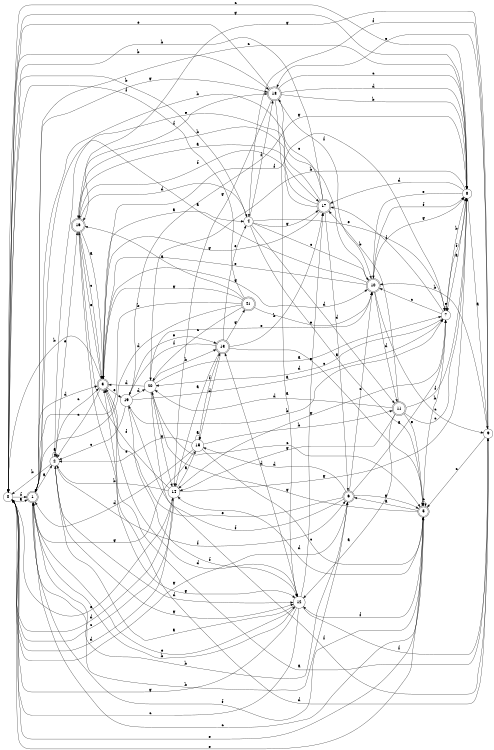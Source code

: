 digraph n18_1 {
__start0 [label="" shape="none"];

rankdir=LR;
size="8,5";

s0 [style="filled", color="black", fillcolor="white" shape="circle", label="0"];
s1 [style="rounded,filled", color="black", fillcolor="white" shape="doublecircle", label="1"];
s2 [style="filled", color="black", fillcolor="white" shape="circle", label="2"];
s3 [style="rounded,filled", color="black", fillcolor="white" shape="doublecircle", label="3"];
s4 [style="filled", color="black", fillcolor="white" shape="circle", label="4"];
s5 [style="rounded,filled", color="black", fillcolor="white" shape="doublecircle", label="5"];
s6 [style="rounded,filled", color="black", fillcolor="white" shape="doublecircle", label="6"];
s7 [style="filled", color="black", fillcolor="white" shape="circle", label="7"];
s8 [style="filled", color="black", fillcolor="white" shape="circle", label="8"];
s9 [style="filled", color="black", fillcolor="white" shape="circle", label="9"];
s10 [style="rounded,filled", color="black", fillcolor="white" shape="doublecircle", label="10"];
s11 [style="rounded,filled", color="black", fillcolor="white" shape="doublecircle", label="11"];
s12 [style="filled", color="black", fillcolor="white" shape="circle", label="12"];
s13 [style="rounded,filled", color="black", fillcolor="white" shape="doublecircle", label="13"];
s14 [style="filled", color="black", fillcolor="white" shape="circle", label="14"];
s15 [style="filled", color="black", fillcolor="white" shape="circle", label="15"];
s16 [style="rounded,filled", color="black", fillcolor="white" shape="doublecircle", label="16"];
s17 [style="rounded,filled", color="black", fillcolor="white" shape="doublecircle", label="17"];
s18 [style="rounded,filled", color="black", fillcolor="white" shape="doublecircle", label="18"];
s19 [style="filled", color="black", fillcolor="white" shape="circle", label="19"];
s20 [style="filled", color="black", fillcolor="white" shape="circle", label="20"];
s21 [style="rounded,filled", color="black", fillcolor="white" shape="doublecircle", label="21"];
s0 -> s1 [label="a"];
s0 -> s18 [label="b"];
s0 -> s8 [label="c"];
s0 -> s14 [label="d"];
s0 -> s5 [label="e"];
s0 -> s1 [label="f"];
s0 -> s6 [label="g"];
s1 -> s2 [label="a"];
s1 -> s6 [label="b"];
s1 -> s5 [label="c"];
s1 -> s3 [label="d"];
s1 -> s12 [label="e"];
s1 -> s5 [label="f"];
s1 -> s18 [label="g"];
s2 -> s2 [label="a"];
s2 -> s0 [label="b"];
s2 -> s3 [label="c"];
s2 -> s12 [label="d"];
s2 -> s16 [label="e"];
s2 -> s6 [label="f"];
s2 -> s12 [label="g"];
s3 -> s4 [label="a"];
s3 -> s0 [label="b"];
s3 -> s2 [label="c"];
s3 -> s12 [label="d"];
s3 -> s19 [label="e"];
s3 -> s7 [label="f"];
s3 -> s10 [label="g"];
s4 -> s5 [label="a"];
s4 -> s0 [label="b"];
s4 -> s10 [label="c"];
s4 -> s11 [label="d"];
s4 -> s7 [label="e"];
s4 -> s18 [label="f"];
s4 -> s17 [label="g"];
s5 -> s6 [label="a"];
s5 -> s7 [label="b"];
s5 -> s5 [label="c"];
s5 -> s14 [label="d"];
s5 -> s0 [label="e"];
s5 -> s12 [label="f"];
s5 -> s20 [label="g"];
s6 -> s7 [label="a"];
s6 -> s1 [label="b"];
s6 -> s10 [label="c"];
s6 -> s15 [label="d"];
s6 -> s3 [label="e"];
s6 -> s19 [label="f"];
s6 -> s5 [label="g"];
s7 -> s8 [label="a"];
s7 -> s8 [label="b"];
s7 -> s10 [label="c"];
s7 -> s20 [label="d"];
s7 -> s7 [label="e"];
s7 -> s17 [label="f"];
s7 -> s14 [label="g"];
s8 -> s9 [label="a"];
s8 -> s20 [label="b"];
s8 -> s1 [label="c"];
s8 -> s17 [label="d"];
s8 -> s10 [label="e"];
s8 -> s7 [label="f"];
s8 -> s0 [label="g"];
s9 -> s3 [label="a"];
s9 -> s10 [label="b"];
s9 -> s5 [label="c"];
s9 -> s3 [label="d"];
s9 -> s18 [label="e"];
s9 -> s4 [label="f"];
s9 -> s16 [label="g"];
s10 -> s1 [label="a"];
s10 -> s1 [label="b"];
s10 -> s9 [label="c"];
s10 -> s11 [label="d"];
s10 -> s3 [label="e"];
s10 -> s8 [label="f"];
s10 -> s8 [label="g"];
s11 -> s12 [label="a"];
s11 -> s17 [label="b"];
s11 -> s8 [label="c"];
s11 -> s20 [label="d"];
s11 -> s5 [label="e"];
s11 -> s8 [label="f"];
s11 -> s14 [label="g"];
s12 -> s2 [label="a"];
s12 -> s1 [label="b"];
s12 -> s0 [label="c"];
s12 -> s13 [label="d"];
s12 -> s17 [label="e"];
s12 -> s9 [label="f"];
s12 -> s0 [label="g"];
s13 -> s14 [label="a"];
s13 -> s17 [label="b"];
s13 -> s5 [label="c"];
s13 -> s15 [label="d"];
s13 -> s4 [label="e"];
s13 -> s19 [label="f"];
s13 -> s21 [label="g"];
s14 -> s15 [label="a"];
s14 -> s2 [label="b"];
s14 -> s0 [label="c"];
s14 -> s0 [label="d"];
s14 -> s0 [label="e"];
s14 -> s16 [label="f"];
s14 -> s8 [label="g"];
s15 -> s15 [label="a"];
s15 -> s11 [label="b"];
s15 -> s5 [label="c"];
s15 -> s1 [label="d"];
s15 -> s2 [label="e"];
s15 -> s13 [label="f"];
s15 -> s1 [label="g"];
s16 -> s3 [label="a"];
s16 -> s17 [label="b"];
s16 -> s3 [label="c"];
s16 -> s4 [label="d"];
s16 -> s3 [label="e"];
s16 -> s18 [label="f"];
s16 -> s12 [label="g"];
s17 -> s16 [label="a"];
s17 -> s0 [label="b"];
s17 -> s18 [label="c"];
s17 -> s6 [label="d"];
s17 -> s2 [label="e"];
s17 -> s16 [label="f"];
s17 -> s3 [label="g"];
s18 -> s12 [label="a"];
s18 -> s8 [label="b"];
s18 -> s8 [label="c"];
s18 -> s8 [label="d"];
s18 -> s0 [label="e"];
s18 -> s10 [label="f"];
s18 -> s14 [label="g"];
s19 -> s7 [label="a"];
s19 -> s7 [label="b"];
s19 -> s2 [label="c"];
s19 -> s20 [label="d"];
s19 -> s13 [label="e"];
s19 -> s12 [label="f"];
s19 -> s8 [label="g"];
s20 -> s7 [label="a"];
s20 -> s13 [label="b"];
s20 -> s5 [label="c"];
s20 -> s3 [label="d"];
s20 -> s10 [label="e"];
s20 -> s9 [label="f"];
s20 -> s14 [label="g"];
s21 -> s16 [label="a"];
s21 -> s1 [label="b"];
s21 -> s20 [label="c"];
s21 -> s1 [label="d"];
s21 -> s10 [label="e"];
s21 -> s0 [label="f"];
s21 -> s3 [label="g"];

}
